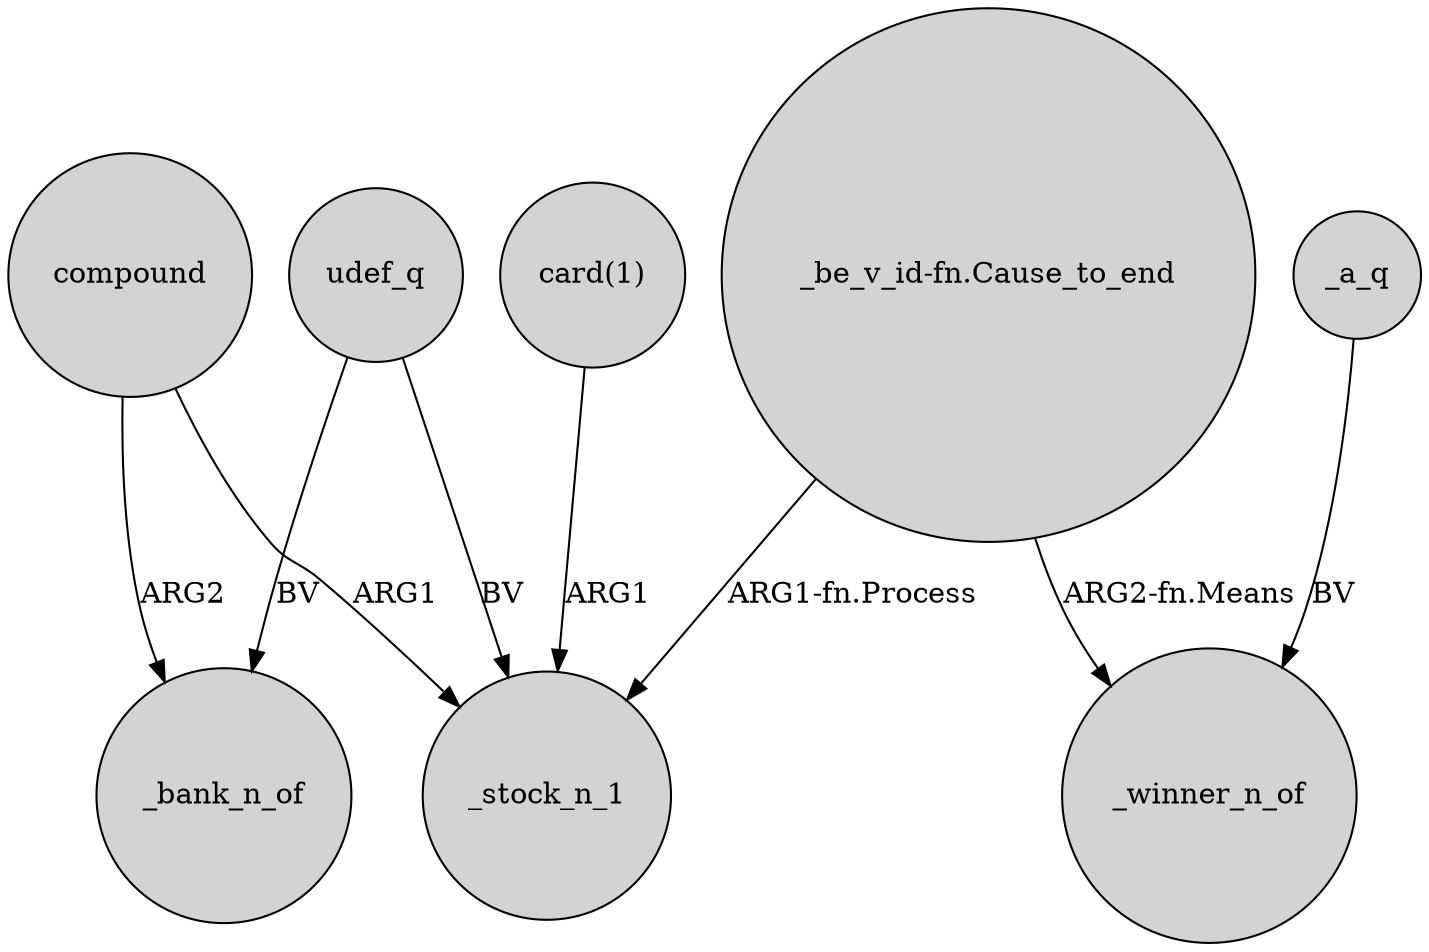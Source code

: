 digraph {
	node [shape=circle style=filled]
	udef_q -> _bank_n_of [label=BV]
	compound -> _bank_n_of [label=ARG2]
	"_be_v_id-fn.Cause_to_end" -> _winner_n_of [label="ARG2-fn.Means"]
	compound -> _stock_n_1 [label=ARG1]
	_a_q -> _winner_n_of [label=BV]
	"card(1)" -> _stock_n_1 [label=ARG1]
	"_be_v_id-fn.Cause_to_end" -> _stock_n_1 [label="ARG1-fn.Process"]
	udef_q -> _stock_n_1 [label=BV]
}
